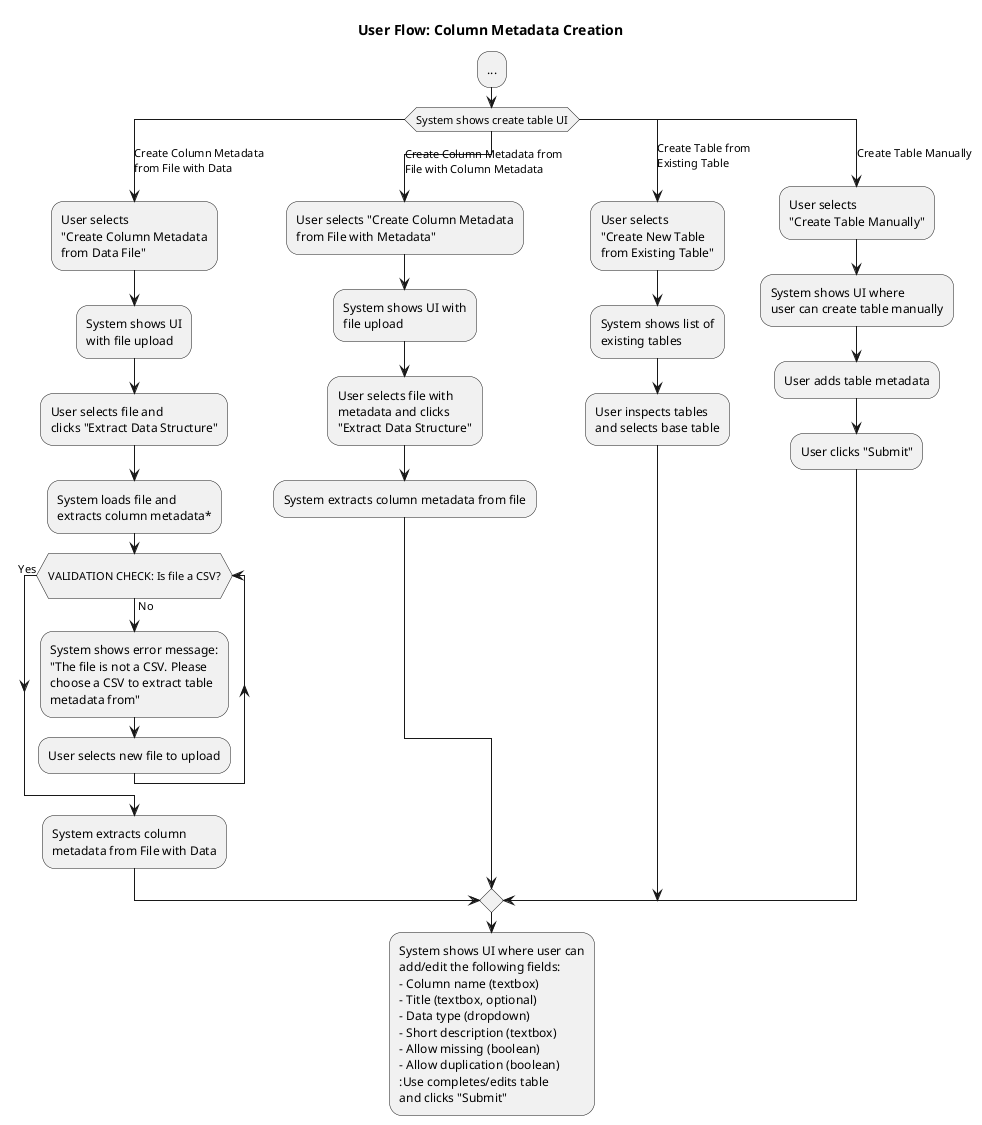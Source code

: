 @startuml user-flow-column-metadata-creation

title User Flow: Column Metadata Creation

:...;
'copied from user-flow.puml start
'column metadata creation start
  switch (System shows create table UI)
    case (Create Column Metadata\nfrom File with Data)
      :User selects
      "Create Column Metadata
      from Data File";
      :System shows UI
      with file upload;
      :User selects file and
      clicks "Extract Data Structure";
      :System loads file and
      extracts column metadata*;
    while (\nVALIDATION CHECK: Is file a CSV?\n) is (No)
      :System shows error message: 
      "The file is not a CSV. Please
      choose a CSV to extract table
      metadata from";
      :User selects new file to upload;
    end while (Yes)
    :System extracts column
    metadata from File with Data;
    case (Create Column Metadata from \nFile with Column Metadata)
      :User selects "Create Column Metadata
      from File with Metadata";
      :System shows UI with
      file upload;
      :User selects file with
      metadata and clicks 
      "Extract Data Structure";
      :System extracts column metadata from file;
    case (Create Table from\nExisting Table)
      :User selects
      "Create New Table
      from Existing Table";
      :System shows list of
      existing tables;
      :User inspects tables
      and selects base table;
    case (Create Table Manually)
      :User selects
      "Create Table Manually";
      :System shows UI where
      user can create table manually;
      :User adds table metadata;
      :User clicks "Submit";
    endswitch
'validation table completeness start
    :System shows UI where user can 
    add/edit the following fields:
    - Column name (textbox)
    - Title (textbox, optional)
    - Data type (dropdown)
    - Short description (textbox)
    - Allow missing (boolean) 
    - Allow duplication (boolean)
    :Use completes/edits table
    and clicks "Submit";
'column metadata creation end
'copied from user-flow.puml end

@enduml
